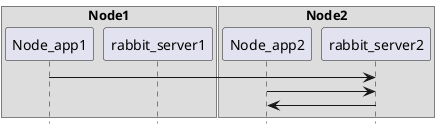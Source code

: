 @startuml simple

hide footbox

box "Node1"
participant Node_app1
participant rabbit_server1
end box

box "Node2"
participant Node_app2
participant rabbit_server2
end box

Node_app1 -> rabbit_server2
Node_app2 -> rabbit_server2
Node_app2 <- rabbit_server2

@enduml